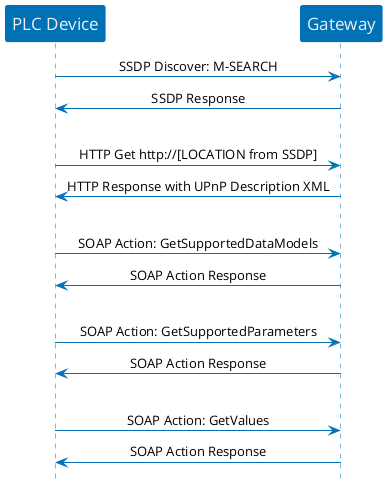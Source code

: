 @startuml sequence
skinparam sequenceMessageAlign center
skinparam responseMessageBelowArrow true
skinparam shadowing false
hide footbox

skinparam sequence {
ArrowColor #0071B5
ArrowFontName Open Sans
LifeLineBorderColor #0071B5

ParticipantBorderColor #0071B5
ParticipantBackgroundColor #0071B5
ParticipantFontName Open Sans
ParticipantFontSize 17
ParticipantFontColor #EEEEEE
}

"PLC Device" -> Gateway: SSDP Discover: M-SEARCH
Gateway -> "PLC Device": SSDP Response
|||
"PLC Device" -> Gateway: HTTP Get http://[LOCATION from SSDP]
Gateway -> "PLC Device": HTTP Response with UPnP Description XML
|||
"PLC Device" -> Gateway: SOAP Action: GetSupportedDataModels
Gateway -> "PLC Device": SOAP Action Response
|||
"PLC Device" -> Gateway: SOAP Action: GetSupportedParameters
Gateway -> "PLC Device": SOAP Action Response
|||
"PLC Device" -> Gateway: SOAP Action: GetValues
Gateway -> "PLC Device": SOAP Action Response
@enduml
